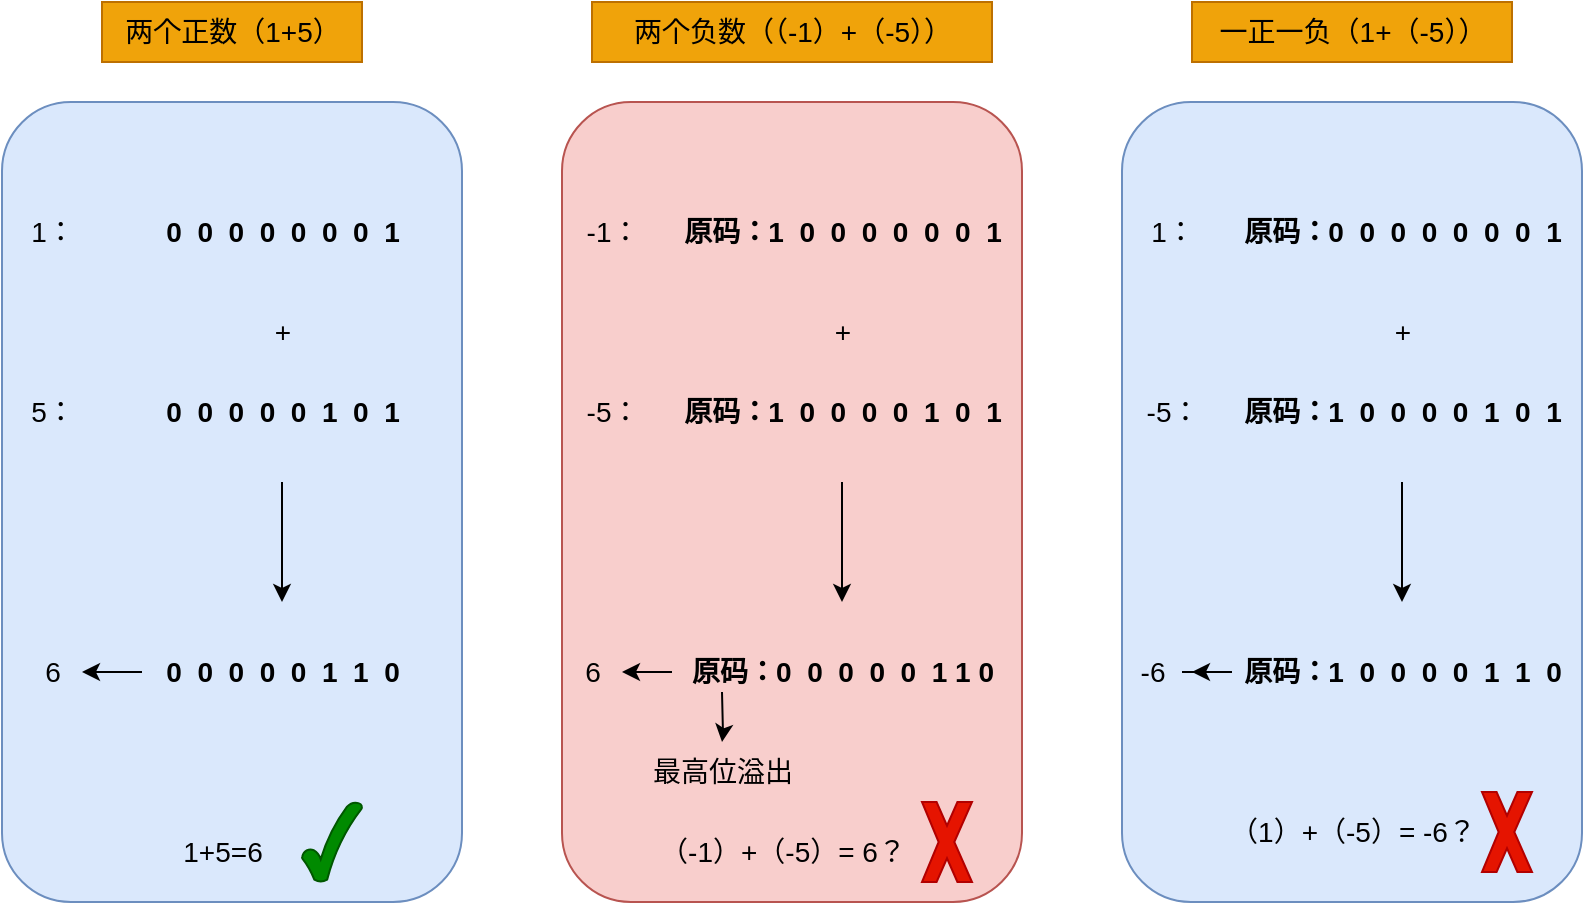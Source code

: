 <mxfile version="20.6.2" type="device"><diagram id="uzXgZ2nxi7w_U8yRWCXO" name="第 1 页"><mxGraphModel dx="852" dy="515" grid="1" gridSize="10" guides="1" tooltips="1" connect="1" arrows="1" fold="1" page="1" pageScale="1" pageWidth="1390" pageHeight="980" math="0" shadow="0"><root><mxCell id="0"/><mxCell id="1" parent="0"/><mxCell id="betutVAcoApDLucFWlwR-1" value="" style="rounded=1;whiteSpace=wrap;html=1;fillColor=#dae8fc;strokeColor=#6c8ebf;" parent="1" vertex="1"><mxGeometry x="80" y="150" width="230" height="400" as="geometry"/></mxCell><mxCell id="betutVAcoApDLucFWlwR-2" value="&lt;font style=&quot;font-size: 14px;&quot;&gt;两个正数（1+5）&lt;/font&gt;" style="text;html=1;align=center;verticalAlign=middle;resizable=0;points=[];autosize=1;strokeColor=#BD7000;fillColor=#f0a30a;fontSize=14;fontColor=#000000;" parent="1" vertex="1"><mxGeometry x="130" y="100" width="130" height="30" as="geometry"/></mxCell><mxCell id="betutVAcoApDLucFWlwR-5" value="&lt;h4&gt;0&amp;nbsp; 0&amp;nbsp; 0&amp;nbsp; 0&amp;nbsp; 0&amp;nbsp; 0&amp;nbsp; 0&amp;nbsp; 1&lt;/h4&gt;" style="text;html=1;align=center;verticalAlign=middle;resizable=0;points=[];autosize=1;strokeColor=none;fillColor=none;fontSize=14;" parent="1" vertex="1"><mxGeometry x="150" y="180" width="140" height="70" as="geometry"/></mxCell><mxCell id="betutVAcoApDLucFWlwR-15" value="" style="edgeStyle=orthogonalEdgeStyle;rounded=0;orthogonalLoop=1;jettySize=auto;html=1;fontSize=14;" parent="1" source="betutVAcoApDLucFWlwR-6" target="betutVAcoApDLucFWlwR-14" edge="1"><mxGeometry relative="1" as="geometry"/></mxCell><mxCell id="betutVAcoApDLucFWlwR-6" value="&lt;h4&gt;0&amp;nbsp; 0&amp;nbsp; 0&amp;nbsp; 0&amp;nbsp; 0&amp;nbsp; 1&amp;nbsp; 0&amp;nbsp; 1&lt;/h4&gt;" style="text;html=1;align=center;verticalAlign=middle;resizable=0;points=[];autosize=1;strokeColor=none;fillColor=none;fontSize=14;" parent="1" vertex="1"><mxGeometry x="150" y="270" width="140" height="70" as="geometry"/></mxCell><mxCell id="betutVAcoApDLucFWlwR-7" value="1：" style="text;html=1;align=center;verticalAlign=middle;resizable=0;points=[];autosize=1;strokeColor=none;fillColor=none;fontSize=14;" parent="1" vertex="1"><mxGeometry x="80" y="200" width="50" height="30" as="geometry"/></mxCell><mxCell id="betutVAcoApDLucFWlwR-8" value="5：" style="text;html=1;align=center;verticalAlign=middle;resizable=0;points=[];autosize=1;strokeColor=none;fillColor=none;fontSize=14;" parent="1" vertex="1"><mxGeometry x="80" y="290" width="50" height="30" as="geometry"/></mxCell><mxCell id="betutVAcoApDLucFWlwR-13" value="+" style="text;html=1;align=center;verticalAlign=middle;resizable=0;points=[];autosize=1;strokeColor=none;fillColor=none;fontSize=14;" parent="1" vertex="1"><mxGeometry x="205" y="250" width="30" height="30" as="geometry"/></mxCell><mxCell id="betutVAcoApDLucFWlwR-17" value="" style="edgeStyle=orthogonalEdgeStyle;rounded=0;orthogonalLoop=1;jettySize=auto;html=1;fontSize=14;" parent="1" source="betutVAcoApDLucFWlwR-14" target="betutVAcoApDLucFWlwR-16" edge="1"><mxGeometry relative="1" as="geometry"/></mxCell><mxCell id="betutVAcoApDLucFWlwR-14" value="&lt;h4&gt;0&amp;nbsp; 0&amp;nbsp; 0&amp;nbsp; 0&amp;nbsp; 0&amp;nbsp; 1&amp;nbsp; 1&amp;nbsp; 0&lt;/h4&gt;" style="text;html=1;align=center;verticalAlign=middle;resizable=0;points=[];autosize=1;strokeColor=none;fillColor=none;fontSize=14;" parent="1" vertex="1"><mxGeometry x="150" y="400" width="140" height="70" as="geometry"/></mxCell><mxCell id="betutVAcoApDLucFWlwR-16" value="6" style="text;html=1;align=center;verticalAlign=middle;resizable=0;points=[];autosize=1;strokeColor=none;fillColor=none;fontSize=14;" parent="1" vertex="1"><mxGeometry x="90" y="420" width="30" height="30" as="geometry"/></mxCell><mxCell id="betutVAcoApDLucFWlwR-42" value="" style="rounded=1;whiteSpace=wrap;html=1;fillColor=#f8cecc;strokeColor=#b85450;" parent="1" vertex="1"><mxGeometry x="360" y="150" width="230" height="400" as="geometry"/></mxCell><mxCell id="betutVAcoApDLucFWlwR-43" value="&lt;font style=&quot;font-size: 14px;&quot;&gt;两个负数（（-1）+（-5））&lt;/font&gt;" style="text;html=1;align=center;verticalAlign=middle;resizable=0;points=[];autosize=1;strokeColor=#BD7000;fillColor=#f0a30a;fontSize=14;fontColor=#000000;" parent="1" vertex="1"><mxGeometry x="375" y="100" width="200" height="30" as="geometry"/></mxCell><mxCell id="betutVAcoApDLucFWlwR-44" value="&lt;h4&gt;原码：1&amp;nbsp; 0&amp;nbsp; 0&amp;nbsp; 0&amp;nbsp; 0&amp;nbsp; 0&amp;nbsp; 0&amp;nbsp; 1&lt;/h4&gt;" style="text;html=1;align=center;verticalAlign=middle;resizable=0;points=[];autosize=1;strokeColor=none;fillColor=none;fontSize=14;" parent="1" vertex="1"><mxGeometry x="410" y="180" width="180" height="70" as="geometry"/></mxCell><mxCell id="betutVAcoApDLucFWlwR-45" value="" style="edgeStyle=orthogonalEdgeStyle;rounded=0;orthogonalLoop=1;jettySize=auto;html=1;fontSize=14;" parent="1" source="betutVAcoApDLucFWlwR-46" target="betutVAcoApDLucFWlwR-51" edge="1"><mxGeometry relative="1" as="geometry"/></mxCell><mxCell id="betutVAcoApDLucFWlwR-46" value="&lt;h4&gt;原码：1&amp;nbsp; 0&amp;nbsp; 0&amp;nbsp; 0&amp;nbsp; 0&amp;nbsp; 1&amp;nbsp; 0&amp;nbsp; 1&lt;/h4&gt;" style="text;html=1;align=center;verticalAlign=middle;resizable=0;points=[];autosize=1;strokeColor=none;fillColor=none;fontSize=14;" parent="1" vertex="1"><mxGeometry x="410" y="270" width="180" height="70" as="geometry"/></mxCell><mxCell id="betutVAcoApDLucFWlwR-47" value="-1：" style="text;html=1;align=center;verticalAlign=middle;resizable=0;points=[];autosize=1;strokeColor=none;fillColor=none;fontSize=14;" parent="1" vertex="1"><mxGeometry x="360" y="200" width="50" height="30" as="geometry"/></mxCell><mxCell id="betutVAcoApDLucFWlwR-48" value="-5：" style="text;html=1;align=center;verticalAlign=middle;resizable=0;points=[];autosize=1;strokeColor=none;fillColor=none;fontSize=14;" parent="1" vertex="1"><mxGeometry x="360" y="290" width="50" height="30" as="geometry"/></mxCell><mxCell id="betutVAcoApDLucFWlwR-49" value="+" style="text;html=1;align=center;verticalAlign=middle;resizable=0;points=[];autosize=1;strokeColor=none;fillColor=none;fontSize=14;" parent="1" vertex="1"><mxGeometry x="485" y="250" width="30" height="30" as="geometry"/></mxCell><mxCell id="betutVAcoApDLucFWlwR-50" value="" style="edgeStyle=orthogonalEdgeStyle;rounded=0;orthogonalLoop=1;jettySize=auto;html=1;fontSize=14;" parent="1" source="betutVAcoApDLucFWlwR-51" target="betutVAcoApDLucFWlwR-52" edge="1"><mxGeometry relative="1" as="geometry"/></mxCell><mxCell id="betutVAcoApDLucFWlwR-51" value="&lt;h4&gt;原码：0&amp;nbsp; 0&amp;nbsp; 0&amp;nbsp; 0&amp;nbsp; 0&amp;nbsp; 1 1 0&lt;/h4&gt;" style="text;html=1;align=center;verticalAlign=middle;resizable=0;points=[];autosize=1;strokeColor=none;fillColor=none;fontSize=14;" parent="1" vertex="1"><mxGeometry x="415" y="400" width="170" height="70" as="geometry"/></mxCell><mxCell id="betutVAcoApDLucFWlwR-52" value="6" style="text;html=1;align=center;verticalAlign=middle;resizable=0;points=[];autosize=1;strokeColor=none;fillColor=none;fontSize=14;" parent="1" vertex="1"><mxGeometry x="360" y="420" width="30" height="30" as="geometry"/></mxCell><mxCell id="betutVAcoApDLucFWlwR-53" value="" style="rounded=1;whiteSpace=wrap;html=1;fillColor=#dae8fc;strokeColor=#6c8ebf;" parent="1" vertex="1"><mxGeometry x="640" y="150" width="230" height="400" as="geometry"/></mxCell><mxCell id="betutVAcoApDLucFWlwR-54" value="&lt;font style=&quot;font-size: 14px;&quot;&gt;一正一负（1+（-5））&lt;/font&gt;" style="text;html=1;align=center;verticalAlign=middle;resizable=0;points=[];autosize=1;strokeColor=#BD7000;fillColor=#f0a30a;fontSize=14;fontColor=#000000;" parent="1" vertex="1"><mxGeometry x="675" y="100" width="160" height="30" as="geometry"/></mxCell><mxCell id="betutVAcoApDLucFWlwR-55" value="&lt;h4&gt;原码：0&amp;nbsp; 0&amp;nbsp; 0&amp;nbsp; 0&amp;nbsp; 0&amp;nbsp; 0&amp;nbsp; 0&amp;nbsp; 1&lt;/h4&gt;" style="text;html=1;align=center;verticalAlign=middle;resizable=0;points=[];autosize=1;strokeColor=none;fillColor=none;fontSize=14;" parent="1" vertex="1"><mxGeometry x="690" y="180" width="180" height="70" as="geometry"/></mxCell><mxCell id="betutVAcoApDLucFWlwR-56" value="" style="edgeStyle=orthogonalEdgeStyle;rounded=0;orthogonalLoop=1;jettySize=auto;html=1;fontSize=14;" parent="1" source="betutVAcoApDLucFWlwR-57" target="betutVAcoApDLucFWlwR-62" edge="1"><mxGeometry relative="1" as="geometry"/></mxCell><mxCell id="betutVAcoApDLucFWlwR-57" value="&lt;h4&gt;原码：1&amp;nbsp; 0&amp;nbsp; 0&amp;nbsp; 0&amp;nbsp; 0&amp;nbsp; 1&amp;nbsp; 0&amp;nbsp; 1&lt;/h4&gt;" style="text;html=1;align=center;verticalAlign=middle;resizable=0;points=[];autosize=1;strokeColor=none;fillColor=none;fontSize=14;" parent="1" vertex="1"><mxGeometry x="690" y="270" width="180" height="70" as="geometry"/></mxCell><mxCell id="betutVAcoApDLucFWlwR-58" value="1：" style="text;html=1;align=center;verticalAlign=middle;resizable=0;points=[];autosize=1;strokeColor=none;fillColor=none;fontSize=14;" parent="1" vertex="1"><mxGeometry x="640" y="200" width="50" height="30" as="geometry"/></mxCell><mxCell id="betutVAcoApDLucFWlwR-59" value="-5：" style="text;html=1;align=center;verticalAlign=middle;resizable=0;points=[];autosize=1;strokeColor=none;fillColor=none;fontSize=14;" parent="1" vertex="1"><mxGeometry x="640" y="290" width="50" height="30" as="geometry"/></mxCell><mxCell id="betutVAcoApDLucFWlwR-60" value="+" style="text;html=1;align=center;verticalAlign=middle;resizable=0;points=[];autosize=1;strokeColor=none;fillColor=none;fontSize=14;" parent="1" vertex="1"><mxGeometry x="765" y="250" width="30" height="30" as="geometry"/></mxCell><mxCell id="betutVAcoApDLucFWlwR-61" value="" style="edgeStyle=orthogonalEdgeStyle;rounded=0;orthogonalLoop=1;jettySize=auto;html=1;fontSize=14;" parent="1" source="betutVAcoApDLucFWlwR-62" target="betutVAcoApDLucFWlwR-63" edge="1"><mxGeometry relative="1" as="geometry"/></mxCell><mxCell id="betutVAcoApDLucFWlwR-62" value="&lt;h4&gt;原码：1&amp;nbsp; 0&amp;nbsp; 0&amp;nbsp; 0&amp;nbsp; 0&amp;nbsp; 1&amp;nbsp; 1&amp;nbsp; 0&lt;/h4&gt;" style="text;html=1;align=center;verticalAlign=middle;resizable=0;points=[];autosize=1;strokeColor=none;fillColor=none;fontSize=14;" parent="1" vertex="1"><mxGeometry x="690" y="400" width="180" height="70" as="geometry"/></mxCell><mxCell id="betutVAcoApDLucFWlwR-63" value="-6" style="text;html=1;align=center;verticalAlign=middle;resizable=0;points=[];autosize=1;strokeColor=none;fillColor=none;fontSize=14;" parent="1" vertex="1"><mxGeometry x="635" y="420" width="40" height="30" as="geometry"/></mxCell><mxCell id="betutVAcoApDLucFWlwR-64" value="" style="edgeStyle=orthogonalEdgeStyle;rounded=0;orthogonalLoop=1;jettySize=auto;html=1;fontSize=14;" parent="1" target="betutVAcoApDLucFWlwR-65" edge="1"><mxGeometry relative="1" as="geometry"><mxPoint x="440" y="445" as="sourcePoint"/><mxPoint x="410" y="445" as="targetPoint"/></mxGeometry></mxCell><mxCell id="betutVAcoApDLucFWlwR-65" value="最高位溢出" style="text;html=1;align=center;verticalAlign=middle;resizable=0;points=[];autosize=1;strokeColor=none;fillColor=none;fontSize=14;" parent="1" vertex="1"><mxGeometry x="395" y="470" width="90" height="30" as="geometry"/></mxCell><mxCell id="betutVAcoApDLucFWlwR-69" value="" style="verticalLabelPosition=bottom;verticalAlign=top;html=1;shape=mxgraph.basic.tick;fontSize=14;fillColor=#008a00;fontColor=#ffffff;strokeColor=#005700;" parent="1" vertex="1"><mxGeometry x="230" y="500" width="30" height="40" as="geometry"/></mxCell><mxCell id="betutVAcoApDLucFWlwR-70" value="" style="verticalLabelPosition=bottom;verticalAlign=top;html=1;shape=mxgraph.basic.x;fontSize=14;fillColor=#e51400;fontColor=#ffffff;strokeColor=#B20000;" parent="1" vertex="1"><mxGeometry x="540" y="500" width="25" height="40" as="geometry"/></mxCell><mxCell id="betutVAcoApDLucFWlwR-72" value="（-1）+（-5）= 6？" style="text;html=1;align=center;verticalAlign=middle;resizable=0;points=[];autosize=1;strokeColor=none;fillColor=none;fontSize=14;" parent="1" vertex="1"><mxGeometry x="395" y="510" width="150" height="30" as="geometry"/></mxCell><mxCell id="betutVAcoApDLucFWlwR-73" value="（1）+（-5）= -6？" style="text;html=1;align=center;verticalAlign=middle;resizable=0;points=[];autosize=1;strokeColor=none;fillColor=none;fontSize=14;" parent="1" vertex="1"><mxGeometry x="680" y="500" width="150" height="30" as="geometry"/></mxCell><mxCell id="betutVAcoApDLucFWlwR-74" value="1+5=6&lt;br&gt;" style="text;html=1;align=center;verticalAlign=middle;resizable=0;points=[];autosize=1;strokeColor=none;fillColor=none;fontSize=14;" parent="1" vertex="1"><mxGeometry x="160" y="510" width="60" height="30" as="geometry"/></mxCell><mxCell id="betutVAcoApDLucFWlwR-75" value="" style="verticalLabelPosition=bottom;verticalAlign=top;html=1;shape=mxgraph.basic.x;fontSize=14;fillColor=#e51400;fontColor=#ffffff;strokeColor=#B20000;" parent="1" vertex="1"><mxGeometry x="820" y="495" width="25" height="40" as="geometry"/></mxCell></root></mxGraphModel></diagram></mxfile>